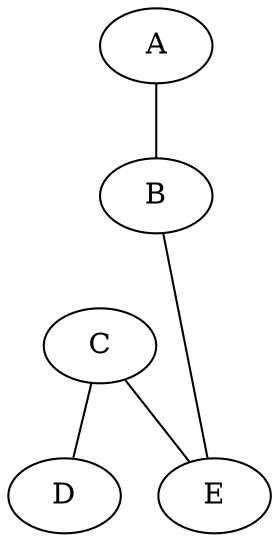 graph Ungerichtet {
      A -- B
      B -- C  [style="invis"]
      C -- D
      C -- E
      B -- E
}
